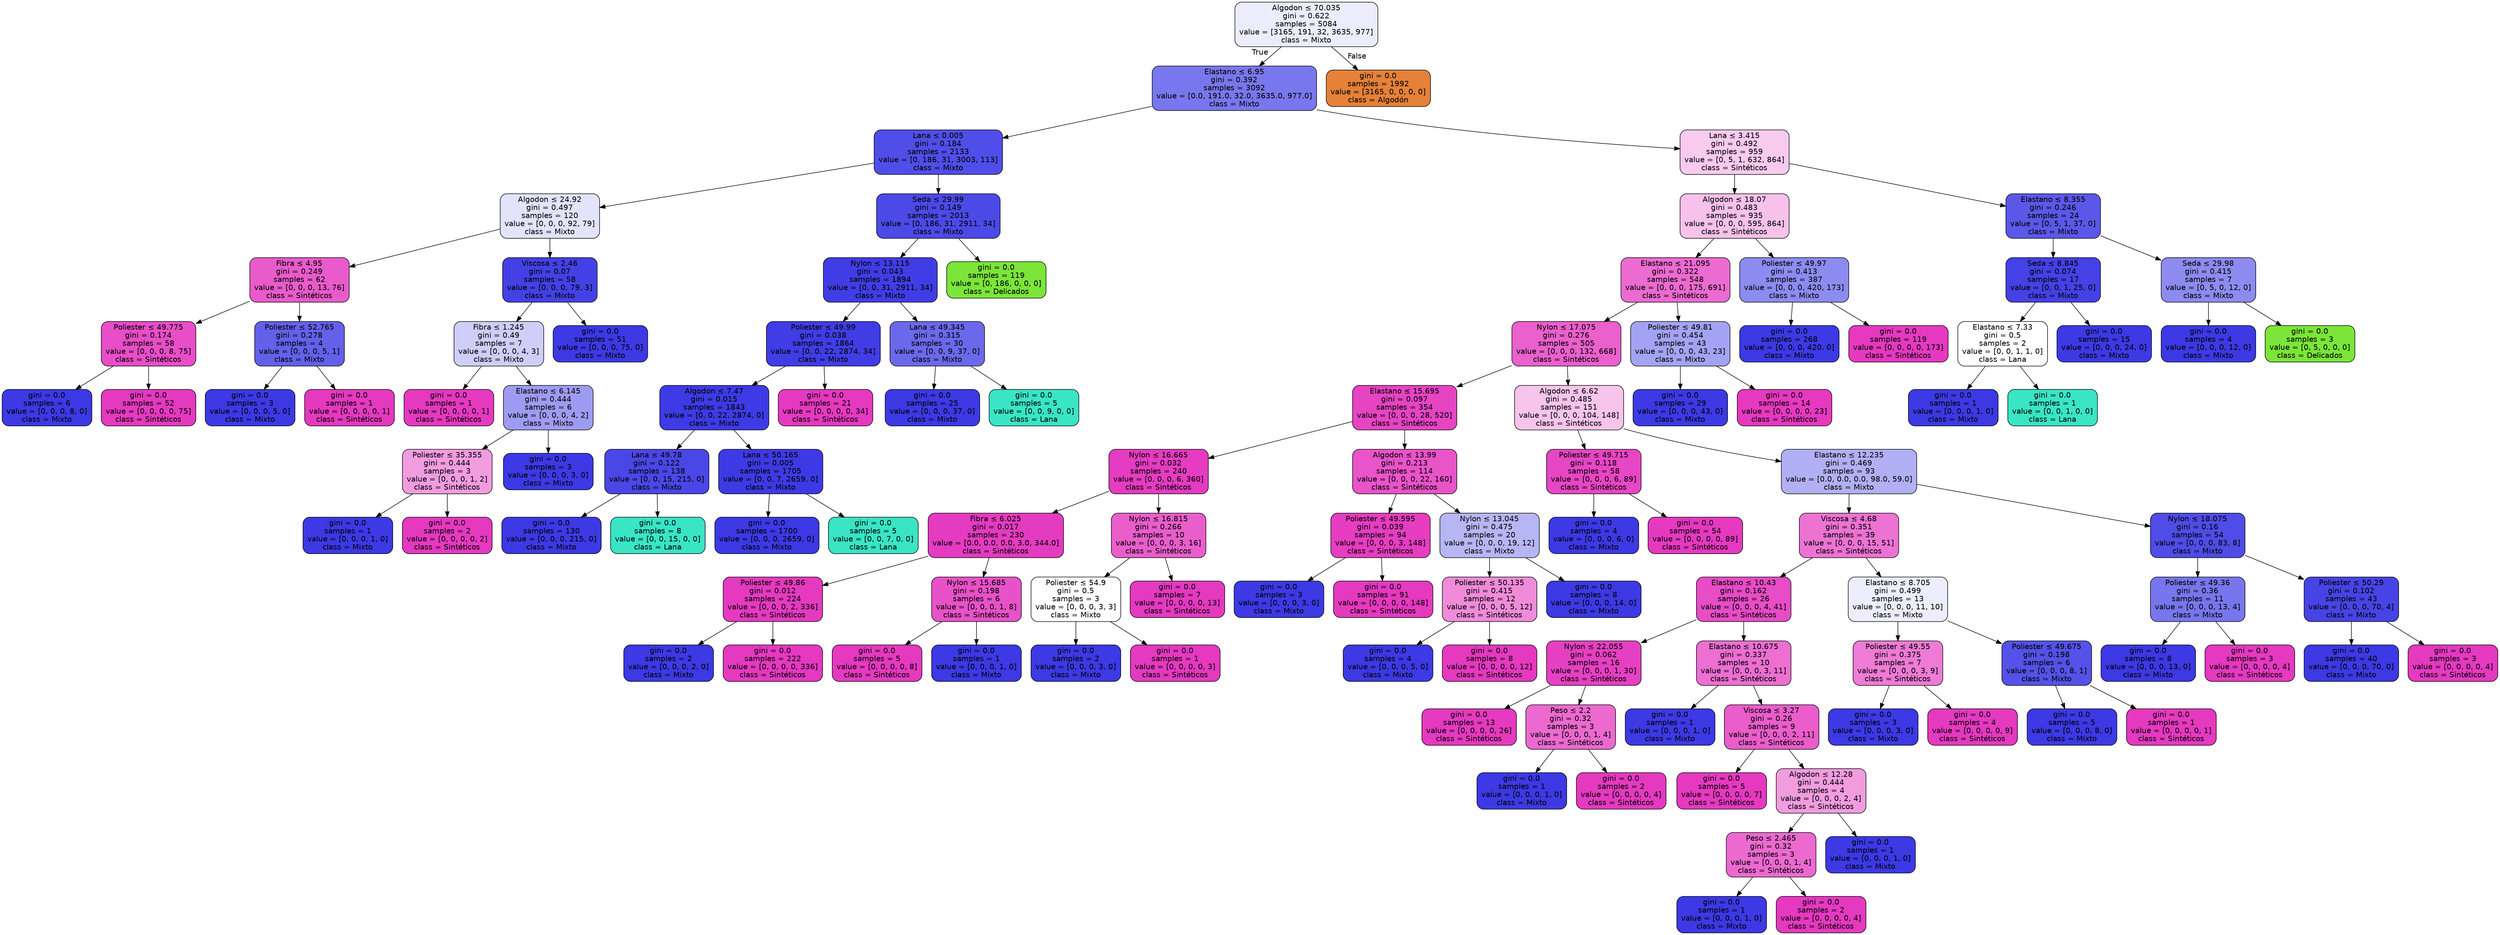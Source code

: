 digraph Tree {
node [shape=box, style="filled, rounded", color="black", fontname="helvetica"] ;
edge [fontname="helvetica"] ;
0 [label=<Algodon &le; 70.035<br/>gini = 0.622<br/>samples = 5084<br/>value = [3165, 191, 32, 3635, 977]<br/>class = Mixto>, fillcolor="#ececfc"] ;
1 [label=<Elastano &le; 6.95<br/>gini = 0.392<br/>samples = 3092<br/>value = [0.0, 191.0, 32.0, 3635.0, 977.0]<br/>class = Mixto>, fillcolor="#7977ed"] ;
0 -> 1 [labeldistance=2.5, labelangle=45, headlabel="True"] ;
2 [label=<Lana &le; 0.005<br/>gini = 0.184<br/>samples = 2133<br/>value = [0, 186, 31, 3003, 113]<br/>class = Mixto>, fillcolor="#504ee8"] ;
1 -> 2 ;
3 [label=<Algodon &le; 24.92<br/>gini = 0.497<br/>samples = 120<br/>value = [0, 0, 0, 92, 79]<br/>class = Mixto>, fillcolor="#e3e3fb"] ;
2 -> 3 ;
4 [label=<Fibra &le; 4.95<br/>gini = 0.249<br/>samples = 62<br/>value = [0, 0, 0, 13, 76]<br/>class = Sintéticos>, fillcolor="#e95bcb"] ;
3 -> 4 ;
5 [label=<Poliester &le; 49.775<br/>gini = 0.174<br/>samples = 58<br/>value = [0, 0, 0, 8, 75]<br/>class = Sintéticos>, fillcolor="#e84ec7"] ;
4 -> 5 ;
6 [label=<gini = 0.0<br/>samples = 6<br/>value = [0, 0, 0, 8, 0]<br/>class = Mixto>, fillcolor="#3c39e5"] ;
5 -> 6 ;
7 [label=<gini = 0.0<br/>samples = 52<br/>value = [0, 0, 0, 0, 75]<br/>class = Sintéticos>, fillcolor="#e539c0"] ;
5 -> 7 ;
8 [label=<Poliester &le; 52.765<br/>gini = 0.278<br/>samples = 4<br/>value = [0, 0, 0, 5, 1]<br/>class = Mixto>, fillcolor="#6361ea"] ;
4 -> 8 ;
9 [label=<gini = 0.0<br/>samples = 3<br/>value = [0, 0, 0, 5, 0]<br/>class = Mixto>, fillcolor="#3c39e5"] ;
8 -> 9 ;
10 [label=<gini = 0.0<br/>samples = 1<br/>value = [0, 0, 0, 0, 1]<br/>class = Sintéticos>, fillcolor="#e539c0"] ;
8 -> 10 ;
11 [label=<Viscosa &le; 2.46<br/>gini = 0.07<br/>samples = 58<br/>value = [0, 0, 0, 79, 3]<br/>class = Mixto>, fillcolor="#4341e6"] ;
3 -> 11 ;
12 [label=<Fibra &le; 1.245<br/>gini = 0.49<br/>samples = 7<br/>value = [0, 0, 0, 4, 3]<br/>class = Mixto>, fillcolor="#cecef8"] ;
11 -> 12 ;
13 [label=<gini = 0.0<br/>samples = 1<br/>value = [0, 0, 0, 0, 1]<br/>class = Sintéticos>, fillcolor="#e539c0"] ;
12 -> 13 ;
14 [label=<Elastano &le; 6.145<br/>gini = 0.444<br/>samples = 6<br/>value = [0, 0, 0, 4, 2]<br/>class = Mixto>, fillcolor="#9e9cf2"] ;
12 -> 14 ;
15 [label=<Poliester &le; 35.355<br/>gini = 0.444<br/>samples = 3<br/>value = [0, 0, 0, 1, 2]<br/>class = Sintéticos>, fillcolor="#f29ce0"] ;
14 -> 15 ;
16 [label=<gini = 0.0<br/>samples = 1<br/>value = [0, 0, 0, 1, 0]<br/>class = Mixto>, fillcolor="#3c39e5"] ;
15 -> 16 ;
17 [label=<gini = 0.0<br/>samples = 2<br/>value = [0, 0, 0, 0, 2]<br/>class = Sintéticos>, fillcolor="#e539c0"] ;
15 -> 17 ;
18 [label=<gini = 0.0<br/>samples = 3<br/>value = [0, 0, 0, 3, 0]<br/>class = Mixto>, fillcolor="#3c39e5"] ;
14 -> 18 ;
19 [label=<gini = 0.0<br/>samples = 51<br/>value = [0, 0, 0, 75, 0]<br/>class = Mixto>, fillcolor="#3c39e5"] ;
11 -> 19 ;
20 [label=<Seda &le; 29.99<br/>gini = 0.149<br/>samples = 2013<br/>value = [0, 186, 31, 2911, 34]<br/>class = Mixto>, fillcolor="#4c4ae7"] ;
2 -> 20 ;
21 [label=<Nylon &le; 13.115<br/>gini = 0.043<br/>samples = 1894<br/>value = [0, 0, 31, 2911, 34]<br/>class = Mixto>, fillcolor="#403de6"] ;
20 -> 21 ;
22 [label=<Poliester &le; 49.99<br/>gini = 0.038<br/>samples = 1864<br/>value = [0, 0, 22, 2874, 34]<br/>class = Mixto>, fillcolor="#403de6"] ;
21 -> 22 ;
23 [label=<Algodon &le; 7.47<br/>gini = 0.015<br/>samples = 1843<br/>value = [0, 0, 22, 2874, 0]<br/>class = Mixto>, fillcolor="#3d3be5"] ;
22 -> 23 ;
24 [label=<Lana &le; 49.78<br/>gini = 0.122<br/>samples = 138<br/>value = [0, 0, 15, 215, 0]<br/>class = Mixto>, fillcolor="#4a47e7"] ;
23 -> 24 ;
25 [label=<gini = 0.0<br/>samples = 130<br/>value = [0, 0, 0, 215, 0]<br/>class = Mixto>, fillcolor="#3c39e5"] ;
24 -> 25 ;
26 [label=<gini = 0.0<br/>samples = 8<br/>value = [0, 0, 15, 0, 0]<br/>class = Lana>, fillcolor="#39e5c5"] ;
24 -> 26 ;
27 [label=<Lana &le; 50.165<br/>gini = 0.005<br/>samples = 1705<br/>value = [0, 0, 7, 2659, 0]<br/>class = Mixto>, fillcolor="#3d3ae5"] ;
23 -> 27 ;
28 [label=<gini = 0.0<br/>samples = 1700<br/>value = [0, 0, 0, 2659, 0]<br/>class = Mixto>, fillcolor="#3c39e5"] ;
27 -> 28 ;
29 [label=<gini = 0.0<br/>samples = 5<br/>value = [0, 0, 7, 0, 0]<br/>class = Lana>, fillcolor="#39e5c5"] ;
27 -> 29 ;
30 [label=<gini = 0.0<br/>samples = 21<br/>value = [0, 0, 0, 0, 34]<br/>class = Sintéticos>, fillcolor="#e539c0"] ;
22 -> 30 ;
31 [label=<Lana &le; 49.345<br/>gini = 0.315<br/>samples = 30<br/>value = [0, 0, 9, 37, 0]<br/>class = Mixto>, fillcolor="#6b69eb"] ;
21 -> 31 ;
32 [label=<gini = 0.0<br/>samples = 25<br/>value = [0, 0, 0, 37, 0]<br/>class = Mixto>, fillcolor="#3c39e5"] ;
31 -> 32 ;
33 [label=<gini = 0.0<br/>samples = 5<br/>value = [0, 0, 9, 0, 0]<br/>class = Lana>, fillcolor="#39e5c5"] ;
31 -> 33 ;
34 [label=<gini = 0.0<br/>samples = 119<br/>value = [0, 186, 0, 0, 0]<br/>class = Delicados>, fillcolor="#7be539"] ;
20 -> 34 ;
35 [label=<Lana &le; 3.415<br/>gini = 0.492<br/>samples = 959<br/>value = [0, 5, 1, 632, 864]<br/>class = Sintéticos>, fillcolor="#f8caee"] ;
1 -> 35 ;
36 [label=<Algodon &le; 18.07<br/>gini = 0.483<br/>samples = 935<br/>value = [0, 0, 0, 595, 864]<br/>class = Sintéticos>, fillcolor="#f7c1eb"] ;
35 -> 36 ;
37 [label=<Elastano &le; 21.095<br/>gini = 0.322<br/>samples = 548<br/>value = [0, 0, 0, 175, 691]<br/>class = Sintéticos>, fillcolor="#ec6bd0"] ;
36 -> 37 ;
38 [label=<Nylon &le; 17.075<br/>gini = 0.276<br/>samples = 505<br/>value = [0, 0, 0, 132, 668]<br/>class = Sintéticos>, fillcolor="#ea60cc"] ;
37 -> 38 ;
39 [label=<Elastano &le; 15.695<br/>gini = 0.097<br/>samples = 354<br/>value = [0, 0, 0, 28, 520]<br/>class = Sintéticos>, fillcolor="#e644c3"] ;
38 -> 39 ;
40 [label=<Nylon &le; 16.665<br/>gini = 0.032<br/>samples = 240<br/>value = [0, 0, 0, 6, 360]<br/>class = Sintéticos>, fillcolor="#e53cc1"] ;
39 -> 40 ;
41 [label=<Fibra &le; 6.025<br/>gini = 0.017<br/>samples = 230<br/>value = [0.0, 0.0, 0.0, 3.0, 344.0]<br/>class = Sintéticos>, fillcolor="#e53bc1"] ;
40 -> 41 ;
42 [label=<Poliester &le; 49.86<br/>gini = 0.012<br/>samples = 224<br/>value = [0, 0, 0, 2, 336]<br/>class = Sintéticos>, fillcolor="#e53ac0"] ;
41 -> 42 ;
43 [label=<gini = 0.0<br/>samples = 2<br/>value = [0, 0, 0, 2, 0]<br/>class = Mixto>, fillcolor="#3c39e5"] ;
42 -> 43 ;
44 [label=<gini = 0.0<br/>samples = 222<br/>value = [0, 0, 0, 0, 336]<br/>class = Sintéticos>, fillcolor="#e539c0"] ;
42 -> 44 ;
45 [label=<Nylon &le; 15.685<br/>gini = 0.198<br/>samples = 6<br/>value = [0, 0, 0, 1, 8]<br/>class = Sintéticos>, fillcolor="#e852c8"] ;
41 -> 45 ;
46 [label=<gini = 0.0<br/>samples = 5<br/>value = [0, 0, 0, 0, 8]<br/>class = Sintéticos>, fillcolor="#e539c0"] ;
45 -> 46 ;
47 [label=<gini = 0.0<br/>samples = 1<br/>value = [0, 0, 0, 1, 0]<br/>class = Mixto>, fillcolor="#3c39e5"] ;
45 -> 47 ;
48 [label=<Nylon &le; 16.815<br/>gini = 0.266<br/>samples = 10<br/>value = [0, 0, 0, 3, 16]<br/>class = Sintéticos>, fillcolor="#ea5ecc"] ;
40 -> 48 ;
49 [label=<Poliester &le; 54.9<br/>gini = 0.5<br/>samples = 3<br/>value = [0, 0, 0, 3, 3]<br/>class = Mixto>, fillcolor="#ffffff"] ;
48 -> 49 ;
50 [label=<gini = 0.0<br/>samples = 2<br/>value = [0, 0, 0, 3, 0]<br/>class = Mixto>, fillcolor="#3c39e5"] ;
49 -> 50 ;
51 [label=<gini = 0.0<br/>samples = 1<br/>value = [0, 0, 0, 0, 3]<br/>class = Sintéticos>, fillcolor="#e539c0"] ;
49 -> 51 ;
52 [label=<gini = 0.0<br/>samples = 7<br/>value = [0, 0, 0, 0, 13]<br/>class = Sintéticos>, fillcolor="#e539c0"] ;
48 -> 52 ;
53 [label=<Algodon &le; 13.99<br/>gini = 0.213<br/>samples = 114<br/>value = [0, 0, 0, 22, 160]<br/>class = Sintéticos>, fillcolor="#e954c9"] ;
39 -> 53 ;
54 [label=<Poliester &le; 49.595<br/>gini = 0.039<br/>samples = 94<br/>value = [0, 0, 0, 3, 148]<br/>class = Sintéticos>, fillcolor="#e63dc1"] ;
53 -> 54 ;
55 [label=<gini = 0.0<br/>samples = 3<br/>value = [0, 0, 0, 3, 0]<br/>class = Mixto>, fillcolor="#3c39e5"] ;
54 -> 55 ;
56 [label=<gini = 0.0<br/>samples = 91<br/>value = [0, 0, 0, 0, 148]<br/>class = Sintéticos>, fillcolor="#e539c0"] ;
54 -> 56 ;
57 [label=<Nylon &le; 13.045<br/>gini = 0.475<br/>samples = 20<br/>value = [0, 0, 0, 19, 12]<br/>class = Mixto>, fillcolor="#b7b6f5"] ;
53 -> 57 ;
58 [label=<Poliester &le; 50.135<br/>gini = 0.415<br/>samples = 12<br/>value = [0, 0, 0, 5, 12]<br/>class = Sintéticos>, fillcolor="#f08bda"] ;
57 -> 58 ;
59 [label=<gini = 0.0<br/>samples = 4<br/>value = [0, 0, 0, 5, 0]<br/>class = Mixto>, fillcolor="#3c39e5"] ;
58 -> 59 ;
60 [label=<gini = 0.0<br/>samples = 8<br/>value = [0, 0, 0, 0, 12]<br/>class = Sintéticos>, fillcolor="#e539c0"] ;
58 -> 60 ;
61 [label=<gini = 0.0<br/>samples = 8<br/>value = [0, 0, 0, 14, 0]<br/>class = Mixto>, fillcolor="#3c39e5"] ;
57 -> 61 ;
62 [label=<Algodon &le; 6.62<br/>gini = 0.485<br/>samples = 151<br/>value = [0, 0, 0, 104, 148]<br/>class = Sintéticos>, fillcolor="#f7c4ec"] ;
38 -> 62 ;
63 [label=<Poliester &le; 49.715<br/>gini = 0.118<br/>samples = 58<br/>value = [0, 0, 0, 6, 89]<br/>class = Sintéticos>, fillcolor="#e746c4"] ;
62 -> 63 ;
64 [label=<gini = 0.0<br/>samples = 4<br/>value = [0, 0, 0, 6, 0]<br/>class = Mixto>, fillcolor="#3c39e5"] ;
63 -> 64 ;
65 [label=<gini = 0.0<br/>samples = 54<br/>value = [0, 0, 0, 0, 89]<br/>class = Sintéticos>, fillcolor="#e539c0"] ;
63 -> 65 ;
66 [label=<Elastano &le; 12.235<br/>gini = 0.469<br/>samples = 93<br/>value = [0.0, 0.0, 0.0, 98.0, 59.0]<br/>class = Mixto>, fillcolor="#b1b0f5"] ;
62 -> 66 ;
67 [label=<Viscosa &le; 4.68<br/>gini = 0.351<br/>samples = 39<br/>value = [0, 0, 0, 15, 51]<br/>class = Sintéticos>, fillcolor="#ed73d3"] ;
66 -> 67 ;
68 [label=<Elastano &le; 10.43<br/>gini = 0.162<br/>samples = 26<br/>value = [0, 0, 0, 4, 41]<br/>class = Sintéticos>, fillcolor="#e84cc6"] ;
67 -> 68 ;
69 [label=<Nylon &le; 22.055<br/>gini = 0.062<br/>samples = 16<br/>value = [0, 0, 0, 1, 30]<br/>class = Sintéticos>, fillcolor="#e640c2"] ;
68 -> 69 ;
70 [label=<gini = 0.0<br/>samples = 13<br/>value = [0, 0, 0, 0, 26]<br/>class = Sintéticos>, fillcolor="#e539c0"] ;
69 -> 70 ;
71 [label=<Peso &le; 2.2<br/>gini = 0.32<br/>samples = 3<br/>value = [0, 0, 0, 1, 4]<br/>class = Sintéticos>, fillcolor="#ec6ad0"] ;
69 -> 71 ;
72 [label=<gini = 0.0<br/>samples = 1<br/>value = [0, 0, 0, 1, 0]<br/>class = Mixto>, fillcolor="#3c39e5"] ;
71 -> 72 ;
73 [label=<gini = 0.0<br/>samples = 2<br/>value = [0, 0, 0, 0, 4]<br/>class = Sintéticos>, fillcolor="#e539c0"] ;
71 -> 73 ;
74 [label=<Elastano &le; 10.675<br/>gini = 0.337<br/>samples = 10<br/>value = [0, 0, 0, 3, 11]<br/>class = Sintéticos>, fillcolor="#ec6fd1"] ;
68 -> 74 ;
75 [label=<gini = 0.0<br/>samples = 1<br/>value = [0, 0, 0, 1, 0]<br/>class = Mixto>, fillcolor="#3c39e5"] ;
74 -> 75 ;
76 [label=<Viscosa &le; 3.27<br/>gini = 0.26<br/>samples = 9<br/>value = [0, 0, 0, 2, 11]<br/>class = Sintéticos>, fillcolor="#ea5dcb"] ;
74 -> 76 ;
77 [label=<gini = 0.0<br/>samples = 5<br/>value = [0, 0, 0, 0, 7]<br/>class = Sintéticos>, fillcolor="#e539c0"] ;
76 -> 77 ;
78 [label=<Algodon &le; 12.28<br/>gini = 0.444<br/>samples = 4<br/>value = [0, 0, 0, 2, 4]<br/>class = Sintéticos>, fillcolor="#f29ce0"] ;
76 -> 78 ;
79 [label=<Peso &le; 2.465<br/>gini = 0.32<br/>samples = 3<br/>value = [0, 0, 0, 1, 4]<br/>class = Sintéticos>, fillcolor="#ec6ad0"] ;
78 -> 79 ;
80 [label=<gini = 0.0<br/>samples = 1<br/>value = [0, 0, 0, 1, 0]<br/>class = Mixto>, fillcolor="#3c39e5"] ;
79 -> 80 ;
81 [label=<gini = 0.0<br/>samples = 2<br/>value = [0, 0, 0, 0, 4]<br/>class = Sintéticos>, fillcolor="#e539c0"] ;
79 -> 81 ;
82 [label=<gini = 0.0<br/>samples = 1<br/>value = [0, 0, 0, 1, 0]<br/>class = Mixto>, fillcolor="#3c39e5"] ;
78 -> 82 ;
83 [label=<Elastano &le; 8.705<br/>gini = 0.499<br/>samples = 13<br/>value = [0, 0, 0, 11, 10]<br/>class = Mixto>, fillcolor="#ededfd"] ;
67 -> 83 ;
84 [label=<Poliester &le; 49.55<br/>gini = 0.375<br/>samples = 7<br/>value = [0, 0, 0, 3, 9]<br/>class = Sintéticos>, fillcolor="#ee7bd5"] ;
83 -> 84 ;
85 [label=<gini = 0.0<br/>samples = 3<br/>value = [0, 0, 0, 3, 0]<br/>class = Mixto>, fillcolor="#3c39e5"] ;
84 -> 85 ;
86 [label=<gini = 0.0<br/>samples = 4<br/>value = [0, 0, 0, 0, 9]<br/>class = Sintéticos>, fillcolor="#e539c0"] ;
84 -> 86 ;
87 [label=<Poliester &le; 49.675<br/>gini = 0.198<br/>samples = 6<br/>value = [0, 0, 0, 8, 1]<br/>class = Mixto>, fillcolor="#5452e8"] ;
83 -> 87 ;
88 [label=<gini = 0.0<br/>samples = 5<br/>value = [0, 0, 0, 8, 0]<br/>class = Mixto>, fillcolor="#3c39e5"] ;
87 -> 88 ;
89 [label=<gini = 0.0<br/>samples = 1<br/>value = [0, 0, 0, 0, 1]<br/>class = Sintéticos>, fillcolor="#e539c0"] ;
87 -> 89 ;
90 [label=<Nylon &le; 18.075<br/>gini = 0.16<br/>samples = 54<br/>value = [0, 0, 0, 83, 8]<br/>class = Mixto>, fillcolor="#4f4ce8"] ;
66 -> 90 ;
91 [label=<Poliester &le; 49.36<br/>gini = 0.36<br/>samples = 11<br/>value = [0, 0, 0, 13, 4]<br/>class = Mixto>, fillcolor="#7876ed"] ;
90 -> 91 ;
92 [label=<gini = 0.0<br/>samples = 8<br/>value = [0, 0, 0, 13, 0]<br/>class = Mixto>, fillcolor="#3c39e5"] ;
91 -> 92 ;
93 [label=<gini = 0.0<br/>samples = 3<br/>value = [0, 0, 0, 0, 4]<br/>class = Sintéticos>, fillcolor="#e539c0"] ;
91 -> 93 ;
94 [label=<Poliester &le; 50.29<br/>gini = 0.102<br/>samples = 43<br/>value = [0, 0, 0, 70, 4]<br/>class = Mixto>, fillcolor="#4744e6"] ;
90 -> 94 ;
95 [label=<gini = 0.0<br/>samples = 40<br/>value = [0, 0, 0, 70, 0]<br/>class = Mixto>, fillcolor="#3c39e5"] ;
94 -> 95 ;
96 [label=<gini = 0.0<br/>samples = 3<br/>value = [0, 0, 0, 0, 4]<br/>class = Sintéticos>, fillcolor="#e539c0"] ;
94 -> 96 ;
97 [label=<Poliester &le; 49.81<br/>gini = 0.454<br/>samples = 43<br/>value = [0, 0, 0, 43, 23]<br/>class = Mixto>, fillcolor="#a4a3f3"] ;
37 -> 97 ;
98 [label=<gini = 0.0<br/>samples = 29<br/>value = [0, 0, 0, 43, 0]<br/>class = Mixto>, fillcolor="#3c39e5"] ;
97 -> 98 ;
99 [label=<gini = 0.0<br/>samples = 14<br/>value = [0, 0, 0, 0, 23]<br/>class = Sintéticos>, fillcolor="#e539c0"] ;
97 -> 99 ;
100 [label=<Poliester &le; 49.97<br/>gini = 0.413<br/>samples = 387<br/>value = [0, 0, 0, 420, 173]<br/>class = Mixto>, fillcolor="#8c8bf0"] ;
36 -> 100 ;
101 [label=<gini = 0.0<br/>samples = 268<br/>value = [0, 0, 0, 420, 0]<br/>class = Mixto>, fillcolor="#3c39e5"] ;
100 -> 101 ;
102 [label=<gini = 0.0<br/>samples = 119<br/>value = [0, 0, 0, 0, 173]<br/>class = Sintéticos>, fillcolor="#e539c0"] ;
100 -> 102 ;
103 [label=<Elastano &le; 8.355<br/>gini = 0.246<br/>samples = 24<br/>value = [0, 5, 1, 37, 0]<br/>class = Mixto>, fillcolor="#5b58e9"] ;
35 -> 103 ;
104 [label=<Seda &le; 8.845<br/>gini = 0.074<br/>samples = 17<br/>value = [0, 0, 1, 25, 0]<br/>class = Mixto>, fillcolor="#4441e6"] ;
103 -> 104 ;
105 [label=<Elastano &le; 7.33<br/>gini = 0.5<br/>samples = 2<br/>value = [0, 0, 1, 1, 0]<br/>class = Lana>, fillcolor="#ffffff"] ;
104 -> 105 ;
106 [label=<gini = 0.0<br/>samples = 1<br/>value = [0, 0, 0, 1, 0]<br/>class = Mixto>, fillcolor="#3c39e5"] ;
105 -> 106 ;
107 [label=<gini = 0.0<br/>samples = 1<br/>value = [0, 0, 1, 0, 0]<br/>class = Lana>, fillcolor="#39e5c5"] ;
105 -> 107 ;
108 [label=<gini = 0.0<br/>samples = 15<br/>value = [0, 0, 0, 24, 0]<br/>class = Mixto>, fillcolor="#3c39e5"] ;
104 -> 108 ;
109 [label=<Seda &le; 29.98<br/>gini = 0.415<br/>samples = 7<br/>value = [0, 5, 0, 12, 0]<br/>class = Mixto>, fillcolor="#8d8bf0"] ;
103 -> 109 ;
110 [label=<gini = 0.0<br/>samples = 4<br/>value = [0, 0, 0, 12, 0]<br/>class = Mixto>, fillcolor="#3c39e5"] ;
109 -> 110 ;
111 [label=<gini = 0.0<br/>samples = 3<br/>value = [0, 5, 0, 0, 0]<br/>class = Delicados>, fillcolor="#7be539"] ;
109 -> 111 ;
112 [label=<gini = 0.0<br/>samples = 1992<br/>value = [3165, 0, 0, 0, 0]<br/>class = Algodón>, fillcolor="#e58139"] ;
0 -> 112 [labeldistance=2.5, labelangle=-45, headlabel="False"] ;
}